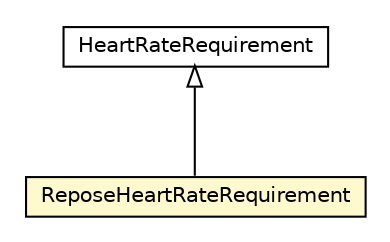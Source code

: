 #!/usr/local/bin/dot
#
# Class diagram 
# Generated by UMLGraph version R5_6-24-gf6e263 (http://www.umlgraph.org/)
#

digraph G {
	edge [fontname="Helvetica",fontsize=10,labelfontname="Helvetica",labelfontsize=10];
	node [fontname="Helvetica",fontsize=10,shape=plaintext];
	nodesep=0.25;
	ranksep=0.5;
	// org.universAAL.ontology.health.owl.ReposeHeartRateRequirement
	c6739967 [label=<<table title="org.universAAL.ontology.health.owl.ReposeHeartRateRequirement" border="0" cellborder="1" cellspacing="0" cellpadding="2" port="p" bgcolor="lemonChiffon" href="./ReposeHeartRateRequirement.html">
		<tr><td><table border="0" cellspacing="0" cellpadding="1">
<tr><td align="center" balign="center"> ReposeHeartRateRequirement </td></tr>
		</table></td></tr>
		</table>>, URL="./ReposeHeartRateRequirement.html", fontname="Helvetica", fontcolor="black", fontsize=10.0];
	// org.universAAL.ontology.health.owl.HeartRateRequirement
	c6739968 [label=<<table title="org.universAAL.ontology.health.owl.HeartRateRequirement" border="0" cellborder="1" cellspacing="0" cellpadding="2" port="p" href="./HeartRateRequirement.html">
		<tr><td><table border="0" cellspacing="0" cellpadding="1">
<tr><td align="center" balign="center"> HeartRateRequirement </td></tr>
		</table></td></tr>
		</table>>, URL="./HeartRateRequirement.html", fontname="Helvetica", fontcolor="black", fontsize=10.0];
	//org.universAAL.ontology.health.owl.ReposeHeartRateRequirement extends org.universAAL.ontology.health.owl.HeartRateRequirement
	c6739968:p -> c6739967:p [dir=back,arrowtail=empty];
}

